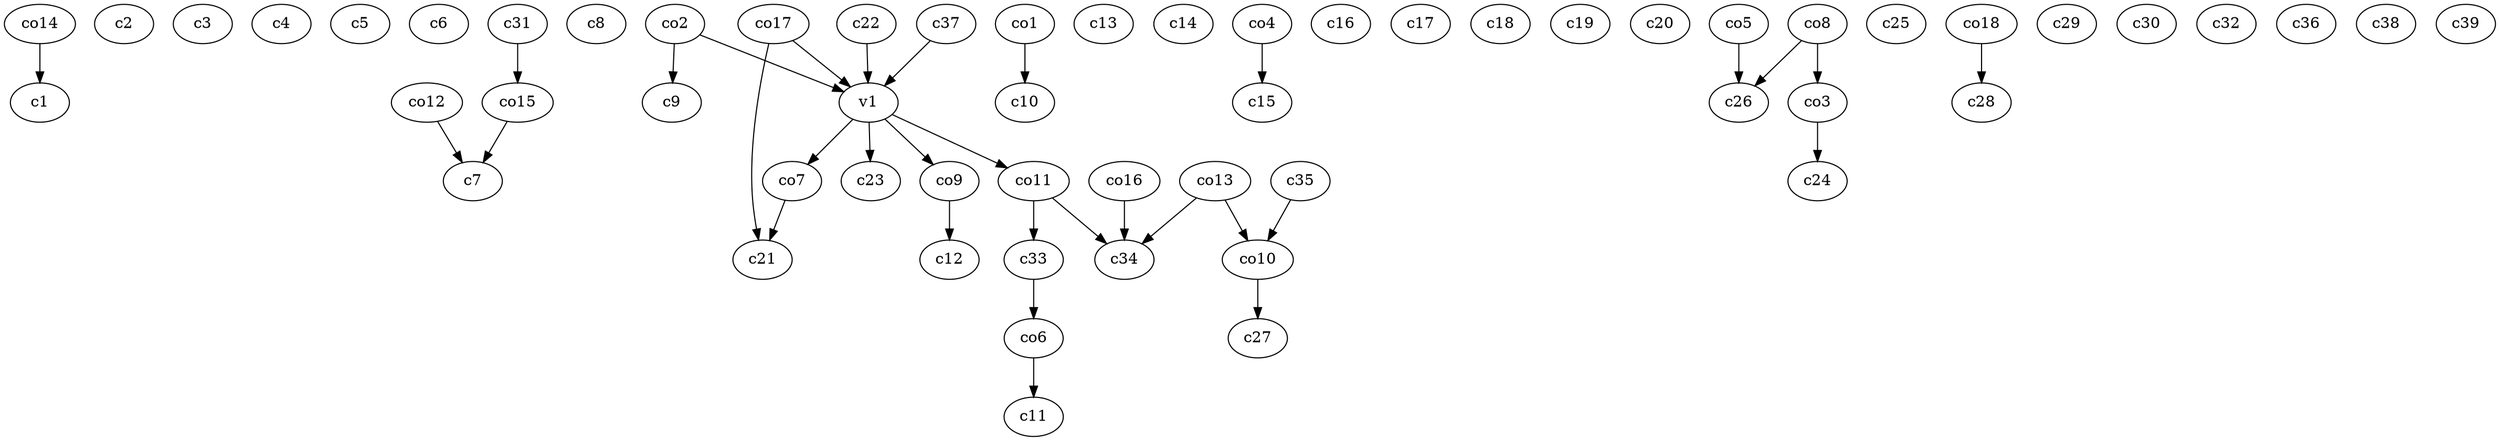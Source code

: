 strict digraph  {
c1;
c2;
c3;
c4;
c5;
c6;
c7;
c8;
c9;
c10;
c11;
c12;
c13;
c14;
c15;
c16;
c17;
c18;
c19;
c20;
c21;
c22;
c23;
c24;
c25;
c26;
c27;
c28;
c29;
c30;
c31;
c32;
c33;
c34;
c35;
c36;
c37;
c38;
c39;
v1;
co1;
co2;
co3;
co4;
co5;
co6;
co7;
co8;
co9;
co10;
co11;
co12;
co13;
co14;
co15;
co16;
co17;
co18;
c22 -> v1  [weight=1];
c31 -> co15  [weight=1];
c33 -> co6  [weight=1];
c35 -> co10  [weight=1];
c37 -> v1  [weight=1];
v1 -> c23  [weight=1];
v1 -> co11  [weight=1];
v1 -> co7  [weight=1];
v1 -> co9  [weight=1];
co1 -> c10  [weight=1];
co2 -> c9  [weight=1];
co2 -> v1  [weight=1];
co3 -> c24  [weight=1];
co4 -> c15  [weight=1];
co5 -> c26  [weight=1];
co6 -> c11  [weight=1];
co7 -> c21  [weight=1];
co8 -> c26  [weight=1];
co8 -> co3  [weight=1];
co9 -> c12  [weight=1];
co10 -> c27  [weight=1];
co11 -> c33  [weight=1];
co11 -> c34  [weight=1];
co12 -> c7  [weight=1];
co13 -> c34  [weight=1];
co13 -> co10  [weight=1];
co14 -> c1  [weight=1];
co15 -> c7  [weight=1];
co16 -> c34  [weight=1];
co17 -> c21  [weight=1];
co17 -> v1  [weight=1];
co18 -> c28  [weight=1];
}
